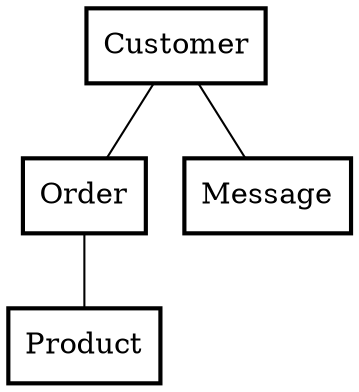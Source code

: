 graph {
splines=spline;
overlap=false;
"Order" -- "Product" [style=solid];
"Customer" -- "Message" [style=solid];
"Customer" -- "Order" [style=solid];
"Order"[shape=box,style=bold];
"Message"[shape=box,style=bold];
"Customer"[shape=box,style=bold];
"Product"[shape=box,style=bold];
}
